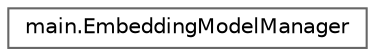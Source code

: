 digraph "Graphical Class Hierarchy"
{
 // LATEX_PDF_SIZE
  bgcolor="transparent";
  edge [fontname=Helvetica,fontsize=10,labelfontname=Helvetica,labelfontsize=10];
  node [fontname=Helvetica,fontsize=10,shape=box,height=0.2,width=0.4];
  rankdir="LR";
  Node0 [id="Node000000",label="main.EmbeddingModelManager",height=0.2,width=0.4,color="grey40", fillcolor="white", style="filled",URL="$d1/d9e/classmain_1_1EmbeddingModelManager.html",tooltip=" "];
}
